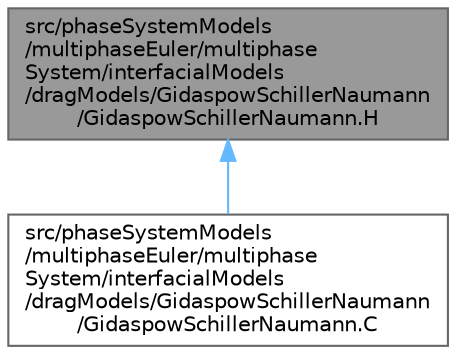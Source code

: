 digraph "src/phaseSystemModels/multiphaseEuler/multiphaseSystem/interfacialModels/dragModels/GidaspowSchillerNaumann/GidaspowSchillerNaumann.H"
{
 // LATEX_PDF_SIZE
  bgcolor="transparent";
  edge [fontname=Helvetica,fontsize=10,labelfontname=Helvetica,labelfontsize=10];
  node [fontname=Helvetica,fontsize=10,shape=box,height=0.2,width=0.4];
  Node1 [id="Node000001",label="src/phaseSystemModels\l/multiphaseEuler/multiphase\lSystem/interfacialModels\l/dragModels/GidaspowSchillerNaumann\l/GidaspowSchillerNaumann.H",height=0.2,width=0.4,color="gray40", fillcolor="grey60", style="filled", fontcolor="black",tooltip=" "];
  Node1 -> Node2 [id="edge1_Node000001_Node000002",dir="back",color="steelblue1",style="solid",tooltip=" "];
  Node2 [id="Node000002",label="src/phaseSystemModels\l/multiphaseEuler/multiphase\lSystem/interfacialModels\l/dragModels/GidaspowSchillerNaumann\l/GidaspowSchillerNaumann.C",height=0.2,width=0.4,color="grey40", fillcolor="white", style="filled",URL="$multiphaseEuler_2multiphaseSystem_2interfacialModels_2dragModels_2GidaspowSchillerNaumann_2GidaspowSchillerNaumann_8C.html",tooltip=" "];
}
